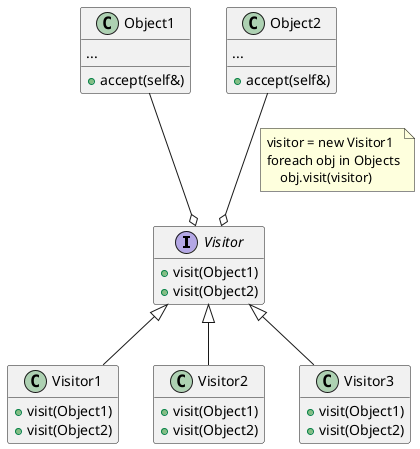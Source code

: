 @startuml
interface Visitor {
    +visit(Object1)
    +visit(Object2)
}

class Visitor1 {
    +visit(Object1)
    +visit(Object2)
}

class Visitor2 {
    +visit(Object1)
    +visit(Object2)
}

class Visitor3 {
    +visit(Object1)
    +visit(Object2)
}

Visitor1 -u-|> Visitor
Visitor2 -u-|> Visitor
Visitor3 -u-|> Visitor

class Object1 {
    ...
    +accept(self&)
}

class Object2 {
    ...
    +accept(self&)
}

Object1 --o Visitor
Object2 --o Visitor

note on link
    visitor = new Visitor1
    foreach obj in Objects
        obj.visit(visitor)
end note

hide empty fields
@enduml
